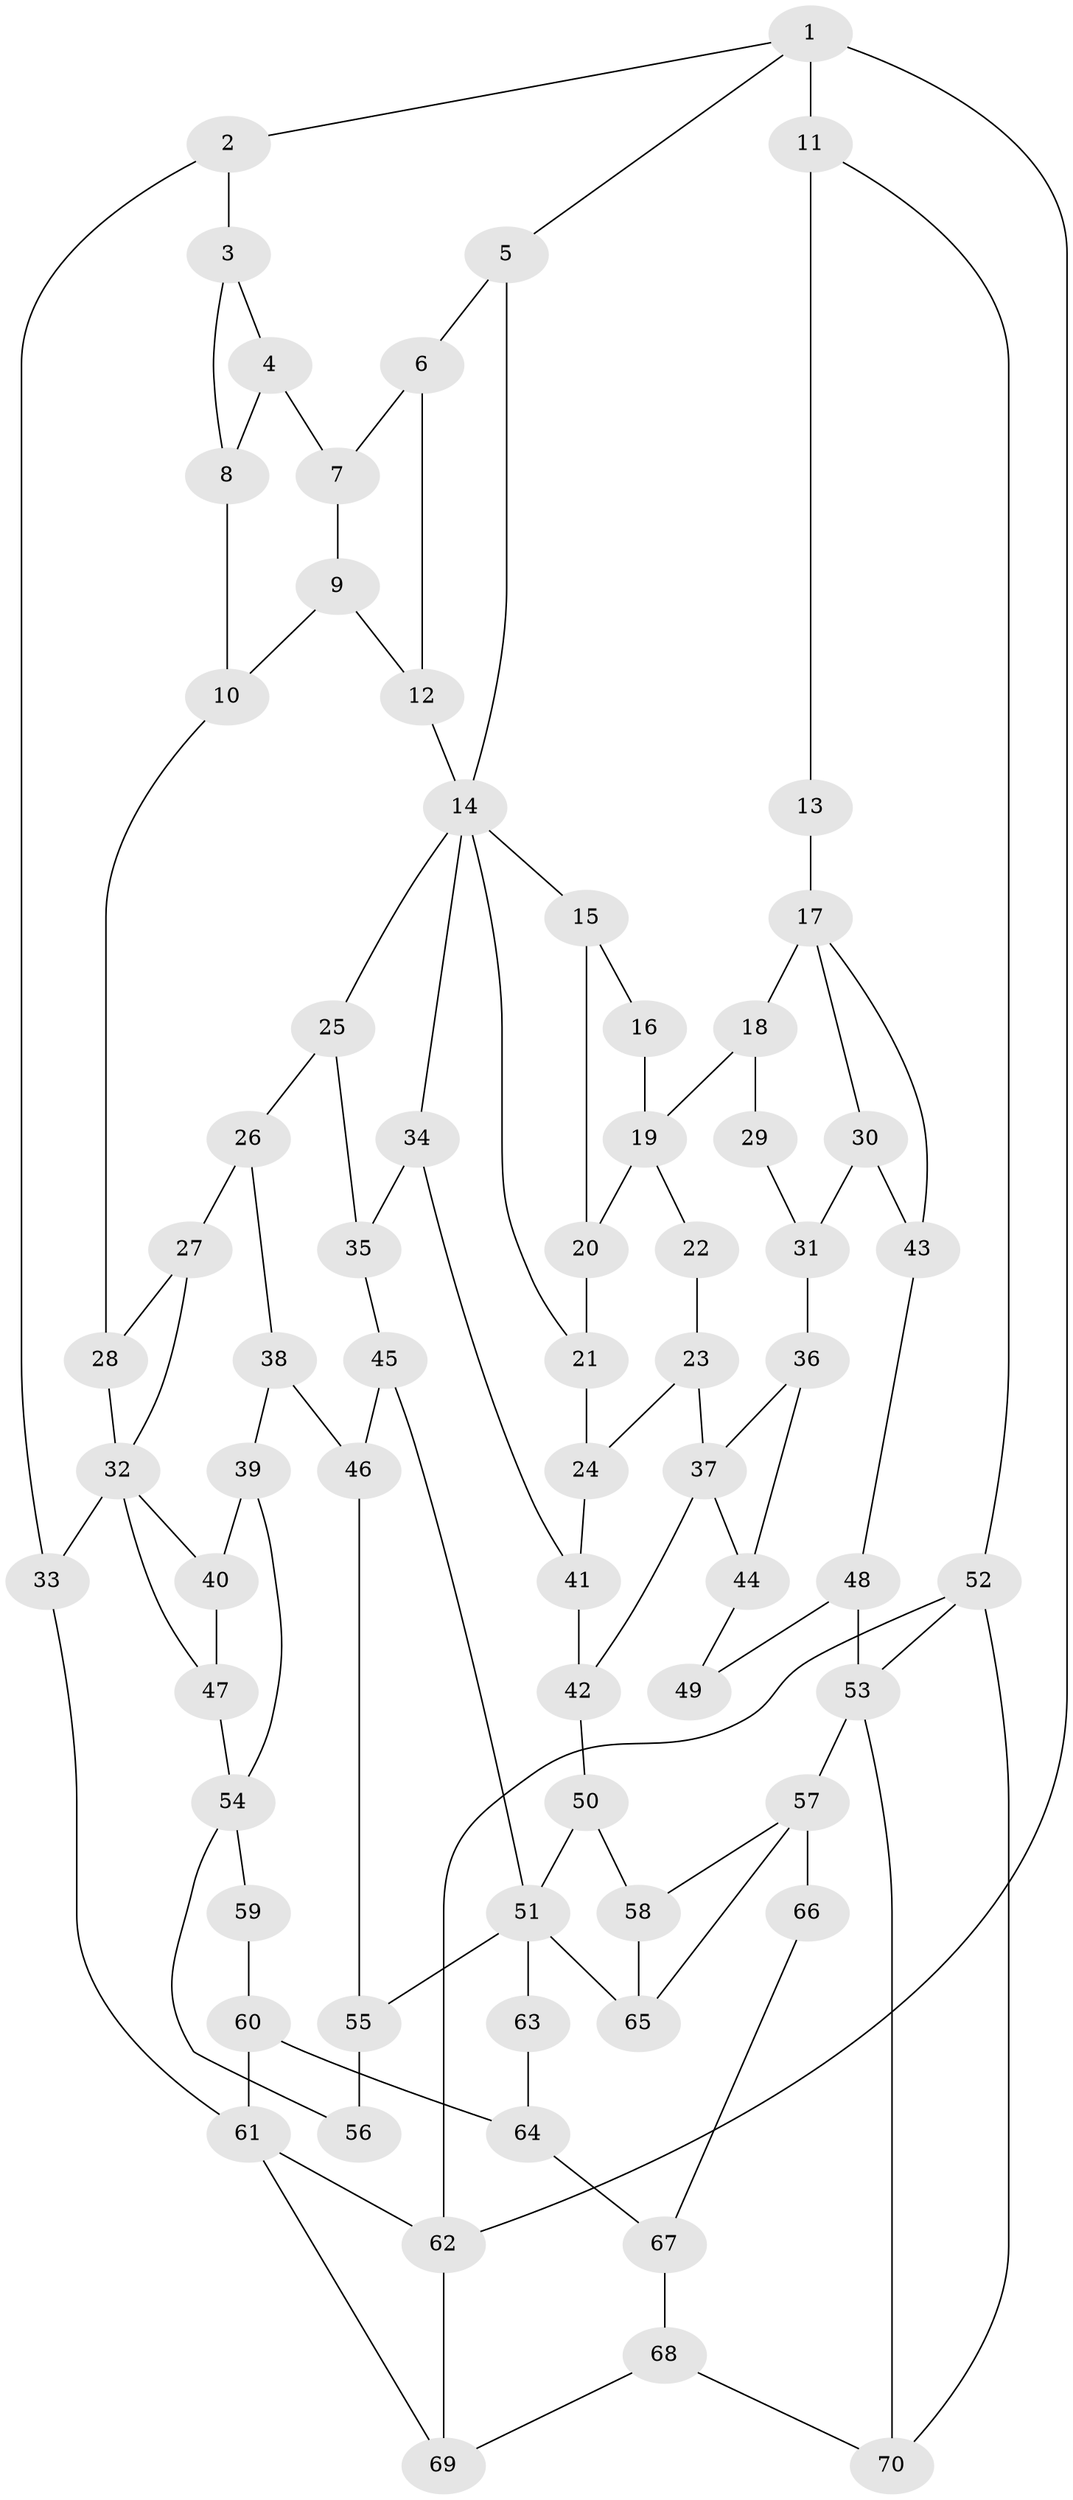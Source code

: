 // original degree distribution, {3: 0.034482758620689655, 6: 0.23275862068965517, 5: 0.5172413793103449, 4: 0.21551724137931033}
// Generated by graph-tools (version 1.1) at 2025/54/03/04/25 22:54:16]
// undirected, 70 vertices, 109 edges
graph export_dot {
  node [color=gray90,style=filled];
  1;
  2;
  3;
  4;
  5;
  6;
  7;
  8;
  9;
  10;
  11;
  12;
  13;
  14;
  15;
  16;
  17;
  18;
  19;
  20;
  21;
  22;
  23;
  24;
  25;
  26;
  27;
  28;
  29;
  30;
  31;
  32;
  33;
  34;
  35;
  36;
  37;
  38;
  39;
  40;
  41;
  42;
  43;
  44;
  45;
  46;
  47;
  48;
  49;
  50;
  51;
  52;
  53;
  54;
  55;
  56;
  57;
  58;
  59;
  60;
  61;
  62;
  63;
  64;
  65;
  66;
  67;
  68;
  69;
  70;
  1 -- 2 [weight=1.0];
  1 -- 5 [weight=1.0];
  1 -- 11 [weight=2.0];
  1 -- 62 [weight=1.0];
  2 -- 3 [weight=1.0];
  2 -- 33 [weight=1.0];
  3 -- 4 [weight=1.0];
  3 -- 8 [weight=1.0];
  4 -- 7 [weight=1.0];
  4 -- 8 [weight=2.0];
  5 -- 6 [weight=1.0];
  5 -- 14 [weight=1.0];
  6 -- 7 [weight=1.0];
  6 -- 12 [weight=1.0];
  7 -- 9 [weight=1.0];
  8 -- 10 [weight=1.0];
  9 -- 10 [weight=1.0];
  9 -- 12 [weight=1.0];
  10 -- 28 [weight=1.0];
  11 -- 13 [weight=1.0];
  11 -- 52 [weight=1.0];
  12 -- 14 [weight=1.0];
  13 -- 17 [weight=2.0];
  14 -- 15 [weight=1.0];
  14 -- 21 [weight=1.0];
  14 -- 25 [weight=1.0];
  14 -- 34 [weight=1.0];
  15 -- 16 [weight=1.0];
  15 -- 20 [weight=1.0];
  16 -- 19 [weight=1.0];
  17 -- 18 [weight=2.0];
  17 -- 30 [weight=1.0];
  17 -- 43 [weight=1.0];
  18 -- 19 [weight=2.0];
  18 -- 29 [weight=2.0];
  19 -- 20 [weight=1.0];
  19 -- 22 [weight=2.0];
  20 -- 21 [weight=1.0];
  21 -- 24 [weight=1.0];
  22 -- 23 [weight=1.0];
  23 -- 24 [weight=1.0];
  23 -- 37 [weight=1.0];
  24 -- 41 [weight=1.0];
  25 -- 26 [weight=1.0];
  25 -- 35 [weight=1.0];
  26 -- 27 [weight=1.0];
  26 -- 38 [weight=1.0];
  27 -- 28 [weight=1.0];
  27 -- 32 [weight=1.0];
  28 -- 32 [weight=1.0];
  29 -- 31 [weight=1.0];
  30 -- 31 [weight=1.0];
  30 -- 43 [weight=1.0];
  31 -- 36 [weight=1.0];
  32 -- 33 [weight=2.0];
  32 -- 40 [weight=1.0];
  32 -- 47 [weight=1.0];
  33 -- 61 [weight=2.0];
  34 -- 35 [weight=1.0];
  34 -- 41 [weight=1.0];
  35 -- 45 [weight=1.0];
  36 -- 37 [weight=1.0];
  36 -- 44 [weight=1.0];
  37 -- 42 [weight=1.0];
  37 -- 44 [weight=1.0];
  38 -- 39 [weight=1.0];
  38 -- 46 [weight=1.0];
  39 -- 40 [weight=1.0];
  39 -- 54 [weight=1.0];
  40 -- 47 [weight=1.0];
  41 -- 42 [weight=1.0];
  42 -- 50 [weight=1.0];
  43 -- 48 [weight=1.0];
  44 -- 49 [weight=1.0];
  45 -- 46 [weight=1.0];
  45 -- 51 [weight=1.0];
  46 -- 55 [weight=1.0];
  47 -- 54 [weight=1.0];
  48 -- 49 [weight=2.0];
  48 -- 53 [weight=2.0];
  50 -- 51 [weight=1.0];
  50 -- 58 [weight=1.0];
  51 -- 55 [weight=1.0];
  51 -- 63 [weight=2.0];
  51 -- 65 [weight=1.0];
  52 -- 53 [weight=1.0];
  52 -- 62 [weight=1.0];
  52 -- 70 [weight=1.0];
  53 -- 57 [weight=2.0];
  53 -- 70 [weight=1.0];
  54 -- 56 [weight=2.0];
  54 -- 59 [weight=2.0];
  55 -- 56 [weight=1.0];
  57 -- 58 [weight=1.0];
  57 -- 65 [weight=1.0];
  57 -- 66 [weight=2.0];
  58 -- 65 [weight=1.0];
  59 -- 60 [weight=2.0];
  60 -- 61 [weight=2.0];
  60 -- 64 [weight=1.0];
  61 -- 62 [weight=1.0];
  61 -- 69 [weight=1.0];
  62 -- 69 [weight=1.0];
  63 -- 64 [weight=1.0];
  64 -- 67 [weight=1.0];
  66 -- 67 [weight=1.0];
  67 -- 68 [weight=1.0];
  68 -- 69 [weight=1.0];
  68 -- 70 [weight=1.0];
}
